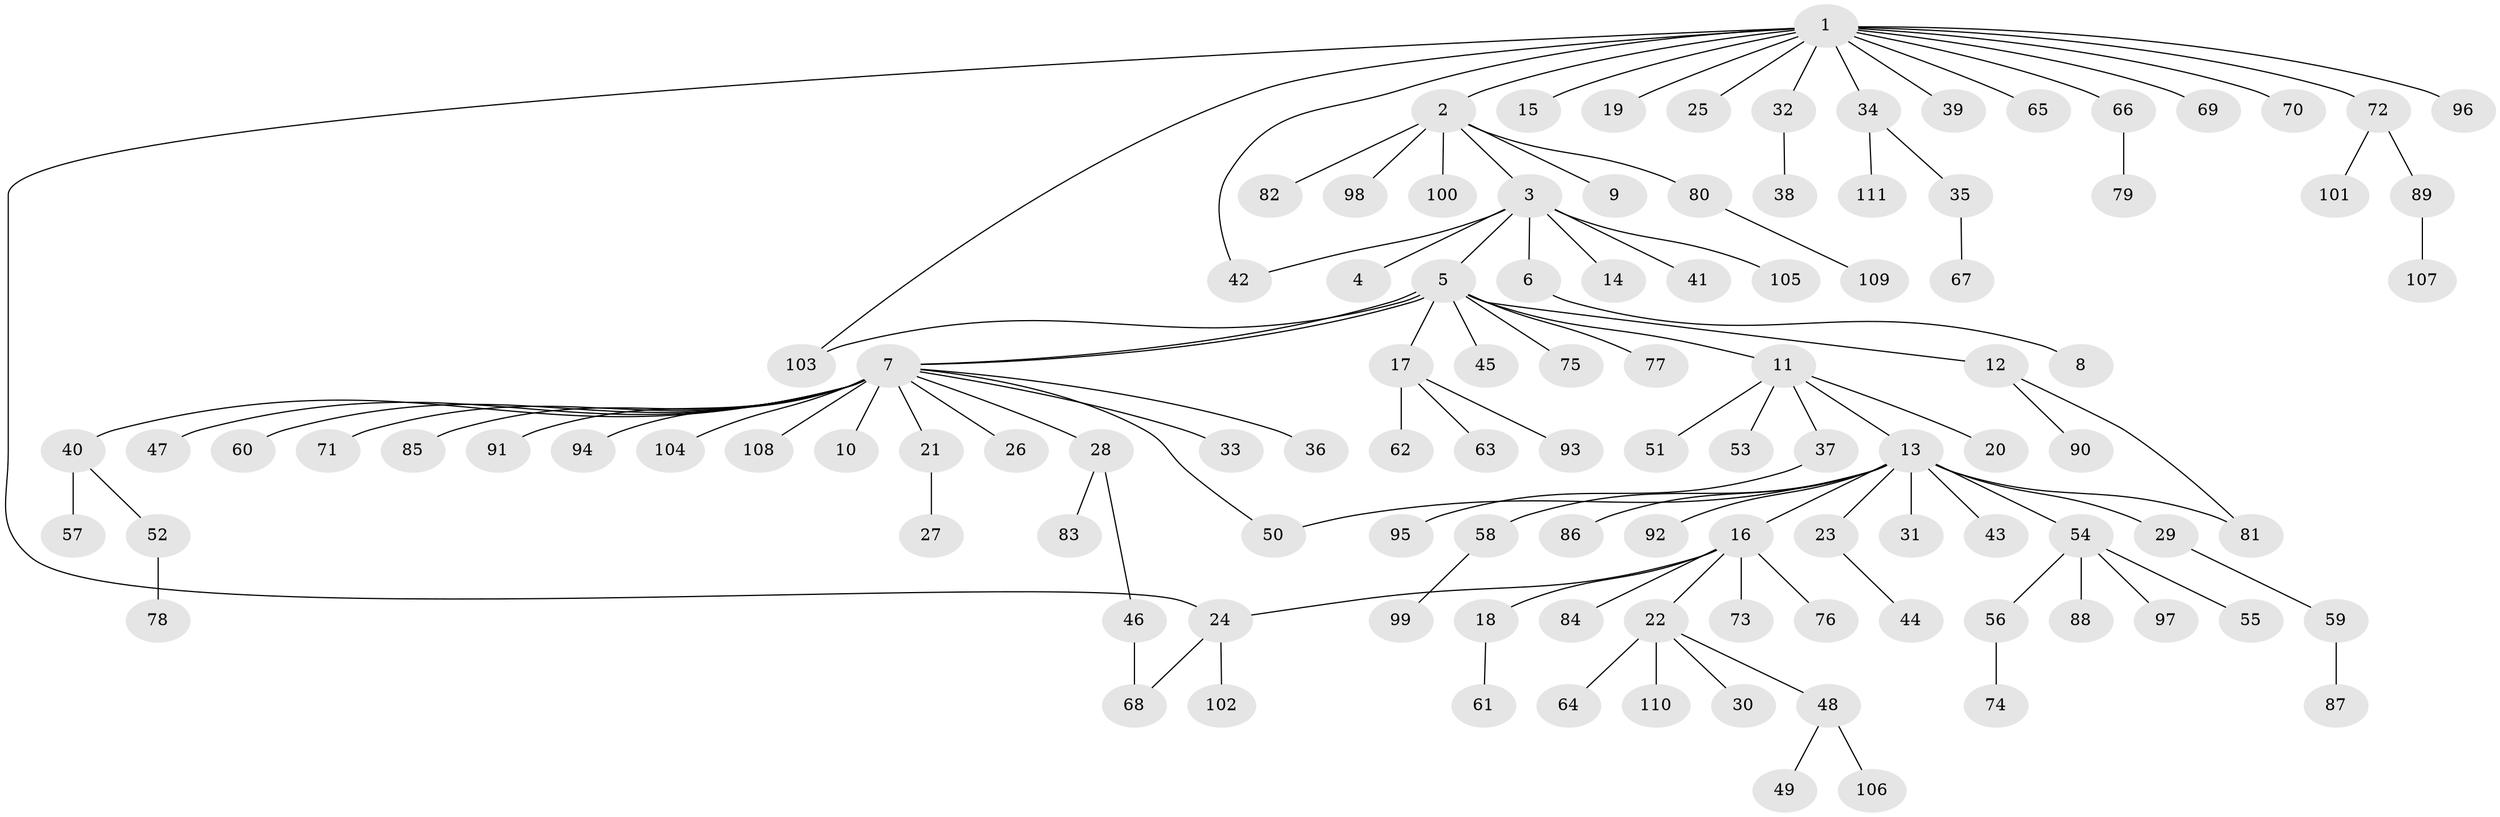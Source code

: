 // coarse degree distribution, {16: 0.011627906976744186, 6: 0.023255813953488372, 8: 0.011627906976744186, 1: 0.7209302325581395, 9: 0.011627906976744186, 17: 0.011627906976744186, 5: 0.011627906976744186, 2: 0.11627906976744186, 11: 0.011627906976744186, 7: 0.011627906976744186, 3: 0.03488372093023256, 4: 0.023255813953488372}
// Generated by graph-tools (version 1.1) at 2025/41/03/06/25 10:41:47]
// undirected, 111 vertices, 117 edges
graph export_dot {
graph [start="1"]
  node [color=gray90,style=filled];
  1;
  2;
  3;
  4;
  5;
  6;
  7;
  8;
  9;
  10;
  11;
  12;
  13;
  14;
  15;
  16;
  17;
  18;
  19;
  20;
  21;
  22;
  23;
  24;
  25;
  26;
  27;
  28;
  29;
  30;
  31;
  32;
  33;
  34;
  35;
  36;
  37;
  38;
  39;
  40;
  41;
  42;
  43;
  44;
  45;
  46;
  47;
  48;
  49;
  50;
  51;
  52;
  53;
  54;
  55;
  56;
  57;
  58;
  59;
  60;
  61;
  62;
  63;
  64;
  65;
  66;
  67;
  68;
  69;
  70;
  71;
  72;
  73;
  74;
  75;
  76;
  77;
  78;
  79;
  80;
  81;
  82;
  83;
  84;
  85;
  86;
  87;
  88;
  89;
  90;
  91;
  92;
  93;
  94;
  95;
  96;
  97;
  98;
  99;
  100;
  101;
  102;
  103;
  104;
  105;
  106;
  107;
  108;
  109;
  110;
  111;
  1 -- 2;
  1 -- 15;
  1 -- 19;
  1 -- 24;
  1 -- 25;
  1 -- 32;
  1 -- 34;
  1 -- 39;
  1 -- 42;
  1 -- 65;
  1 -- 66;
  1 -- 69;
  1 -- 70;
  1 -- 72;
  1 -- 96;
  1 -- 103;
  2 -- 3;
  2 -- 9;
  2 -- 80;
  2 -- 82;
  2 -- 98;
  2 -- 100;
  3 -- 4;
  3 -- 5;
  3 -- 6;
  3 -- 14;
  3 -- 41;
  3 -- 42;
  3 -- 105;
  5 -- 7;
  5 -- 7;
  5 -- 11;
  5 -- 12;
  5 -- 17;
  5 -- 45;
  5 -- 75;
  5 -- 77;
  5 -- 103;
  6 -- 8;
  7 -- 10;
  7 -- 21;
  7 -- 26;
  7 -- 28;
  7 -- 33;
  7 -- 36;
  7 -- 40;
  7 -- 47;
  7 -- 50;
  7 -- 60;
  7 -- 71;
  7 -- 85;
  7 -- 91;
  7 -- 94;
  7 -- 104;
  7 -- 108;
  11 -- 13;
  11 -- 20;
  11 -- 37;
  11 -- 51;
  11 -- 53;
  12 -- 81;
  12 -- 90;
  13 -- 16;
  13 -- 23;
  13 -- 29;
  13 -- 31;
  13 -- 43;
  13 -- 50;
  13 -- 54;
  13 -- 58;
  13 -- 81;
  13 -- 86;
  13 -- 92;
  16 -- 18;
  16 -- 22;
  16 -- 24;
  16 -- 73;
  16 -- 76;
  16 -- 84;
  17 -- 62;
  17 -- 63;
  17 -- 93;
  18 -- 61;
  21 -- 27;
  22 -- 30;
  22 -- 48;
  22 -- 64;
  22 -- 110;
  23 -- 44;
  24 -- 68;
  24 -- 102;
  28 -- 46;
  28 -- 83;
  29 -- 59;
  32 -- 38;
  34 -- 35;
  34 -- 111;
  35 -- 67;
  37 -- 95;
  40 -- 52;
  40 -- 57;
  46 -- 68;
  48 -- 49;
  48 -- 106;
  52 -- 78;
  54 -- 55;
  54 -- 56;
  54 -- 88;
  54 -- 97;
  56 -- 74;
  58 -- 99;
  59 -- 87;
  66 -- 79;
  72 -- 89;
  72 -- 101;
  80 -- 109;
  89 -- 107;
}
